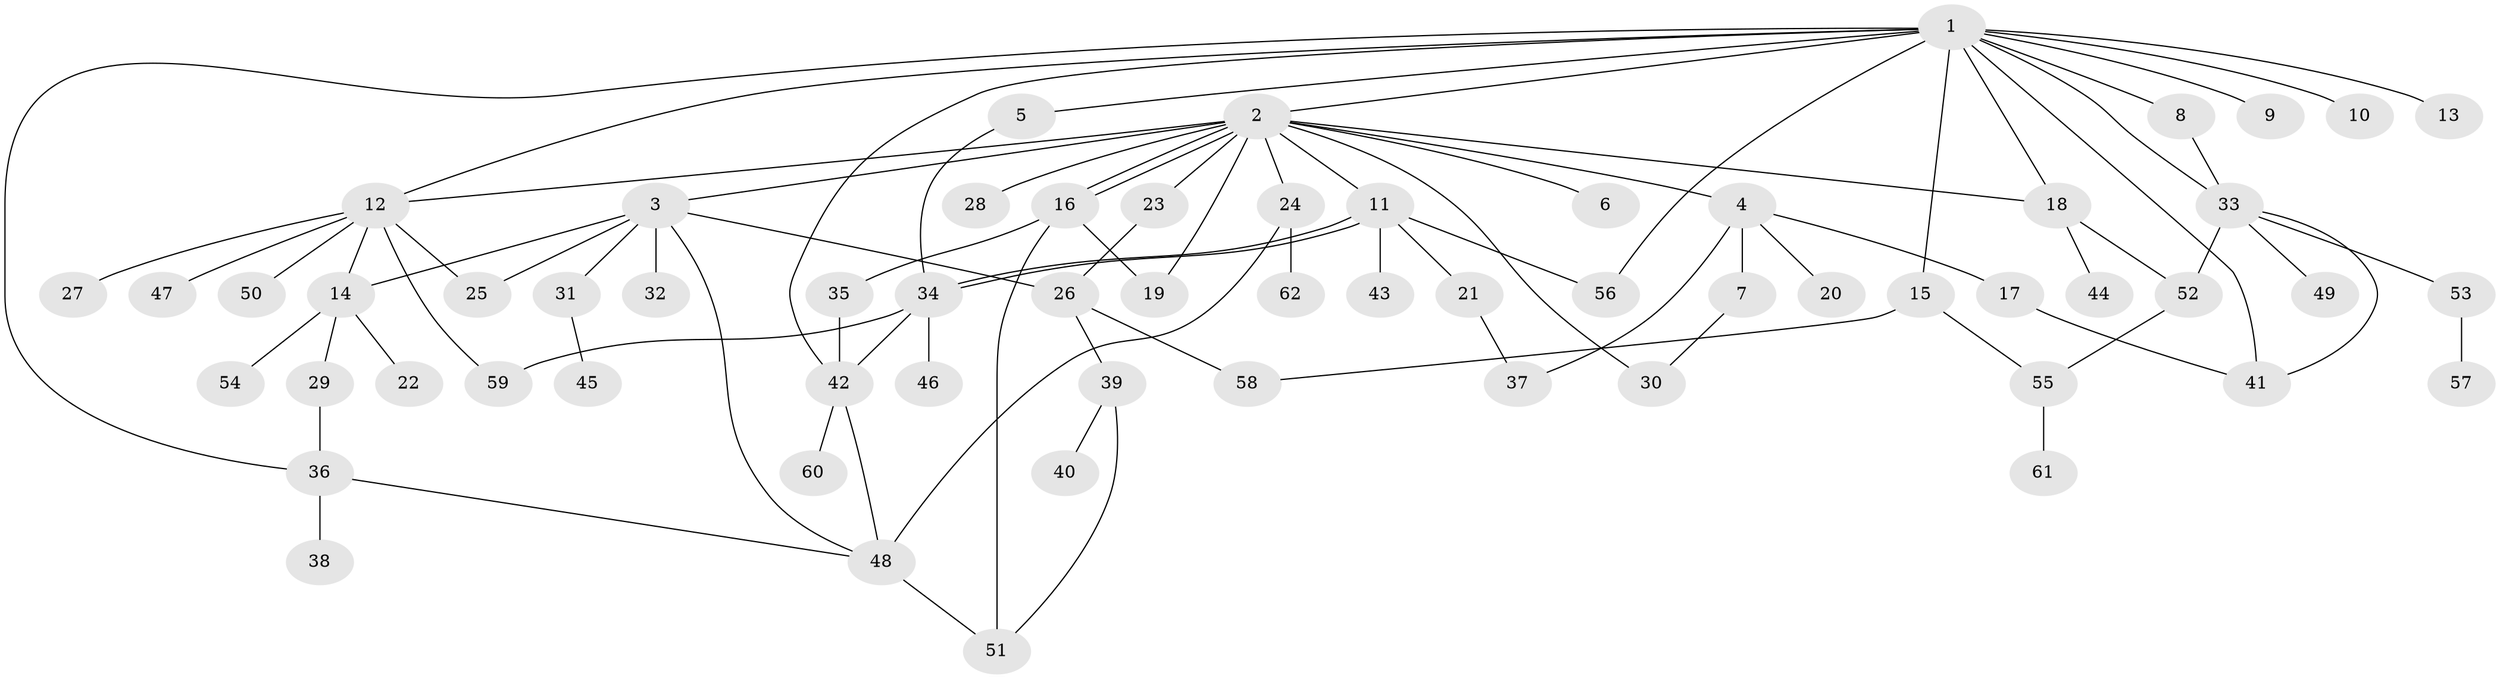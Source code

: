 // coarse degree distribution, {11: 0.022727272727272728, 5: 0.1590909090909091, 12: 0.022727272727272728, 1: 0.4318181818181818, 3: 0.20454545454545456, 8: 0.022727272727272728, 4: 0.045454545454545456, 2: 0.06818181818181818, 6: 0.022727272727272728}
// Generated by graph-tools (version 1.1) at 2025/36/03/04/25 23:36:54]
// undirected, 62 vertices, 88 edges
graph export_dot {
  node [color=gray90,style=filled];
  1;
  2;
  3;
  4;
  5;
  6;
  7;
  8;
  9;
  10;
  11;
  12;
  13;
  14;
  15;
  16;
  17;
  18;
  19;
  20;
  21;
  22;
  23;
  24;
  25;
  26;
  27;
  28;
  29;
  30;
  31;
  32;
  33;
  34;
  35;
  36;
  37;
  38;
  39;
  40;
  41;
  42;
  43;
  44;
  45;
  46;
  47;
  48;
  49;
  50;
  51;
  52;
  53;
  54;
  55;
  56;
  57;
  58;
  59;
  60;
  61;
  62;
  1 -- 2;
  1 -- 5;
  1 -- 8;
  1 -- 9;
  1 -- 10;
  1 -- 12;
  1 -- 13;
  1 -- 15;
  1 -- 18;
  1 -- 33;
  1 -- 36;
  1 -- 41;
  1 -- 42;
  1 -- 56;
  2 -- 3;
  2 -- 4;
  2 -- 6;
  2 -- 11;
  2 -- 12;
  2 -- 16;
  2 -- 16;
  2 -- 18;
  2 -- 19;
  2 -- 23;
  2 -- 24;
  2 -- 28;
  2 -- 30;
  3 -- 14;
  3 -- 25;
  3 -- 26;
  3 -- 31;
  3 -- 32;
  3 -- 48;
  4 -- 7;
  4 -- 17;
  4 -- 20;
  4 -- 37;
  5 -- 34;
  7 -- 30;
  8 -- 33;
  11 -- 21;
  11 -- 34;
  11 -- 34;
  11 -- 43;
  11 -- 56;
  12 -- 14;
  12 -- 25;
  12 -- 27;
  12 -- 47;
  12 -- 50;
  12 -- 59;
  14 -- 22;
  14 -- 29;
  14 -- 54;
  15 -- 55;
  15 -- 58;
  16 -- 19;
  16 -- 35;
  16 -- 51;
  17 -- 41;
  18 -- 44;
  18 -- 52;
  21 -- 37;
  23 -- 26;
  24 -- 48;
  24 -- 62;
  26 -- 39;
  26 -- 58;
  29 -- 36;
  31 -- 45;
  33 -- 41;
  33 -- 49;
  33 -- 52;
  33 -- 53;
  34 -- 42;
  34 -- 46;
  34 -- 59;
  35 -- 42;
  36 -- 38;
  36 -- 48;
  39 -- 40;
  39 -- 51;
  42 -- 48;
  42 -- 60;
  48 -- 51;
  52 -- 55;
  53 -- 57;
  55 -- 61;
}

